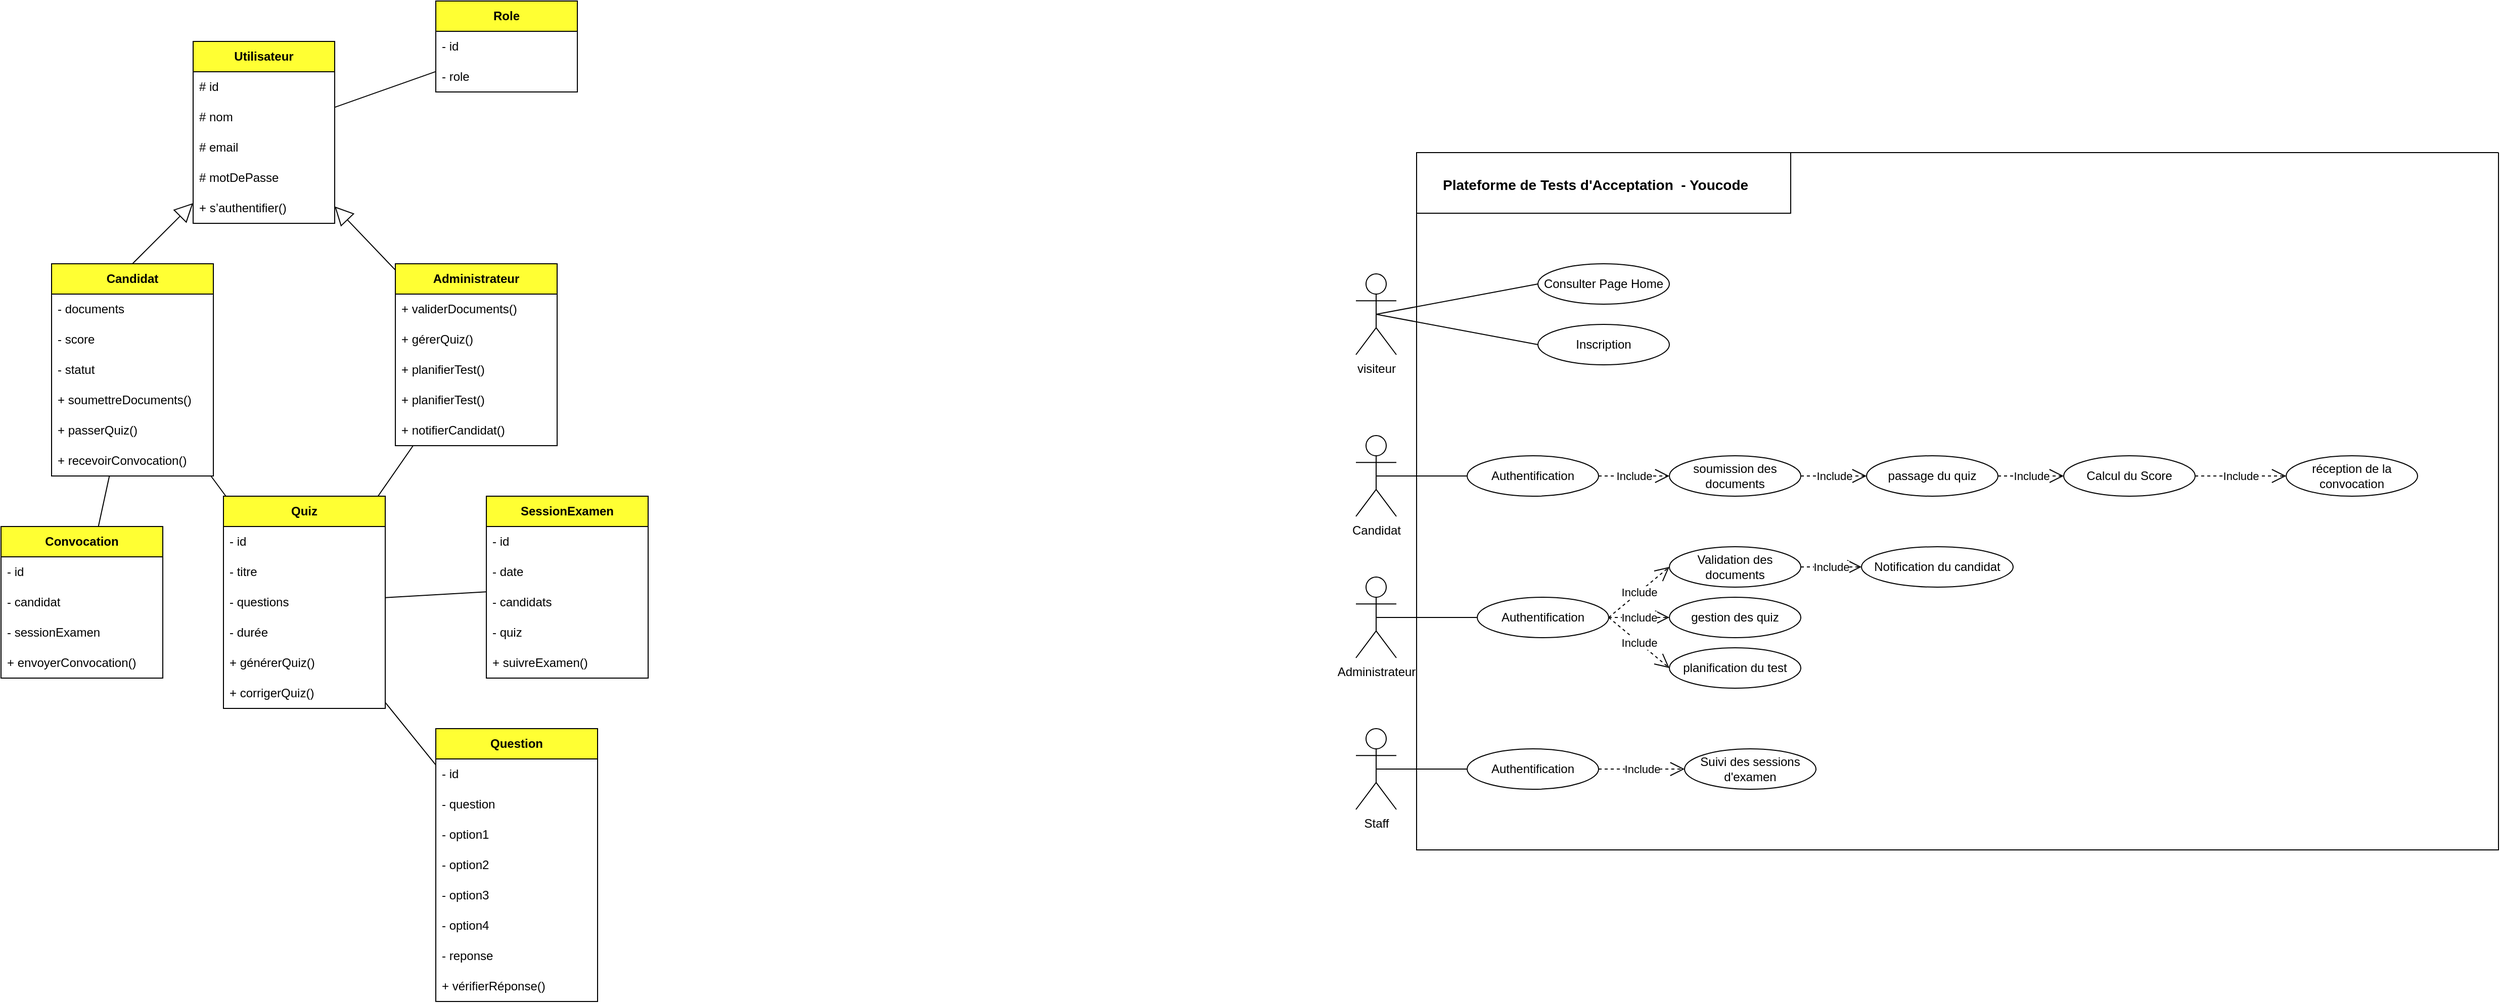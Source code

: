 <mxfile version="26.0.16">
  <diagram name="Page-1" id="1Lkqc6RrOBQ8JllKIO44">
    <mxGraphModel dx="2734" dy="465" grid="1" gridSize="10" guides="1" tooltips="1" connect="1" arrows="1" fold="1" page="1" pageScale="1" pageWidth="850" pageHeight="1100" math="0" shadow="0">
      <root>
        <mxCell id="0" />
        <mxCell id="1" parent="0" />
        <mxCell id="TFJgGCAsoFEMskBONJpS-1" value="" style="swimlane;startSize=0;movable=0;resizable=0;rotatable=0;deletable=0;editable=0;locked=1;connectable=0;" parent="1" vertex="1">
          <mxGeometry x="-20" y="160" width="1070" height="690" as="geometry" />
        </mxCell>
        <mxCell id="TFJgGCAsoFEMskBONJpS-3" value="" style="rounded=0;whiteSpace=wrap;html=1;movable=1;resizable=1;rotatable=1;deletable=1;editable=1;locked=0;connectable=1;" parent="TFJgGCAsoFEMskBONJpS-1" vertex="1">
          <mxGeometry width="370" height="60" as="geometry" />
        </mxCell>
        <mxCell id="TFJgGCAsoFEMskBONJpS-4" value="&lt;h1 style=&quot;box-sizing: border-box; border: 0px solid; --tw-border-spacing-x: 0; --tw-border-spacing-y: 0; --tw-translate-x: 0; --tw-translate-y: 0; --tw-rotate: 0; --tw-skew-x: 0; --tw-skew-y: 0; --tw-scale-x: 1; --tw-scale-y: 1; --tw-pan-x: ; --tw-pan-y: ; --tw-pinch-zoom: ; --tw-scroll-snap-strictness: proximity; --tw-gradient-from-position: ; --tw-gradient-via-position: ; --tw-gradient-to-position: ; --tw-ordinal: ; --tw-slashed-zero: ; --tw-numeric-figure: ; --tw-numeric-spacing: ; --tw-numeric-fraction: ; --tw-ring-inset: ; --tw-ring-offset-width: 0px; --tw-ring-offset-color: light-dark(#fff, #000000); --tw-ring-color: light-dark(rgba(59,130,246,.5), #4c89ec); --tw-ring-offset-shadow: 0 0 #0000; --tw-ring-shadow: 0 0 #0000; --tw-shadow: 0 0 #0000; --tw-shadow-colored: 0 0 #0000; --tw-blur: ; --tw-brightness: ; --tw-contrast: ; --tw-grayscale: ; --tw-hue-rotate: ; --tw-invert: ; --tw-saturate: ; --tw-sepia: ; --tw-drop-shadow: ; --tw-backdrop-blur: ; --tw-backdrop-brightness: ; --tw-backdrop-contrast: ; --tw-backdrop-grayscale: ; --tw-backdrop-hue-rotate: ; --tw-backdrop-invert: ; --tw-backdrop-opacity: ; --tw-backdrop-saturate: ; --tw-backdrop-sepia: ; --tw-contain-size: ; --tw-contain-layout: ; --tw-contain-paint: ; --tw-contain-style: ; margin: 0px; font-family: &amp;quot;Nunito Sans&amp;quot;, sans-serif; line-height: 2rem; color: var(--text-color,#000000); background-color: rgb(255, 255, 255);&quot; class=&quot;sc-6a4c5dd9-0 dXTcni&quot;&gt;&lt;font style=&quot;font-size: 14px;&quot;&gt;Plateforme de Tests d&#39;Acceptation&amp;nbsp; - Youcode&lt;/font&gt;&lt;/h1&gt;" style="text;strokeColor=none;fillColor=none;align=left;verticalAlign=middle;spacingLeft=4;spacingRight=4;overflow=hidden;points=[[0,0.5],[1,0.5]];portConstraint=eastwest;rotatable=1;whiteSpace=wrap;html=1;movable=1;resizable=1;deletable=1;editable=1;locked=0;connectable=1;" parent="1" vertex="1">
          <mxGeometry y="170" width="330" height="30" as="geometry" />
        </mxCell>
        <mxCell id="TFJgGCAsoFEMskBONJpS-6" value="&lt;span data-end=&quot;106&quot; data-start=&quot;94&quot;&gt;Candidat&lt;/span&gt;" style="shape=umlActor;verticalLabelPosition=bottom;verticalAlign=top;html=1;outlineConnect=0;" parent="1" vertex="1">
          <mxGeometry x="-80" y="440" width="40" height="80" as="geometry" />
        </mxCell>
        <mxCell id="TFJgGCAsoFEMskBONJpS-8" value="Consulter Page Home" style="ellipse;whiteSpace=wrap;html=1;align=center;newEdgeStyle={&quot;edgeStyle&quot;:&quot;entityRelationEdgeStyle&quot;,&quot;startArrow&quot;:&quot;none&quot;,&quot;endArrow&quot;:&quot;none&quot;,&quot;segment&quot;:10,&quot;curved&quot;:1,&quot;sourcePerimeterSpacing&quot;:0,&quot;targetPerimeterSpacing&quot;:0};treeFolding=1;treeMoving=1;" parent="1" vertex="1">
          <mxGeometry x="100" y="270" width="130" height="40" as="geometry" />
        </mxCell>
        <mxCell id="TFJgGCAsoFEMskBONJpS-9" value="Inscription" style="ellipse;whiteSpace=wrap;html=1;align=center;newEdgeStyle={&quot;edgeStyle&quot;:&quot;entityRelationEdgeStyle&quot;,&quot;startArrow&quot;:&quot;none&quot;,&quot;endArrow&quot;:&quot;none&quot;,&quot;segment&quot;:10,&quot;curved&quot;:1,&quot;sourcePerimeterSpacing&quot;:0,&quot;targetPerimeterSpacing&quot;:0};treeFolding=1;treeMoving=1;" parent="1" vertex="1">
          <mxGeometry x="100" y="330" width="130" height="40" as="geometry" />
        </mxCell>
        <mxCell id="TFJgGCAsoFEMskBONJpS-11" value="visiteur" style="shape=umlActor;verticalLabelPosition=bottom;verticalAlign=top;html=1;outlineConnect=0;" parent="1" vertex="1">
          <mxGeometry x="-80" y="280" width="40" height="80" as="geometry" />
        </mxCell>
        <mxCell id="TFJgGCAsoFEMskBONJpS-13" value="Authentification" style="ellipse;whiteSpace=wrap;html=1;align=center;newEdgeStyle={&quot;edgeStyle&quot;:&quot;entityRelationEdgeStyle&quot;,&quot;startArrow&quot;:&quot;none&quot;,&quot;endArrow&quot;:&quot;none&quot;,&quot;segment&quot;:10,&quot;curved&quot;:1,&quot;sourcePerimeterSpacing&quot;:0,&quot;targetPerimeterSpacing&quot;:0};treeFolding=1;treeMoving=1;" parent="1" vertex="1">
          <mxGeometry x="30" y="460" width="130" height="40" as="geometry" />
        </mxCell>
        <mxCell id="TFJgGCAsoFEMskBONJpS-14" value="soumission des documents" style="ellipse;whiteSpace=wrap;html=1;align=center;newEdgeStyle={&quot;edgeStyle&quot;:&quot;entityRelationEdgeStyle&quot;,&quot;startArrow&quot;:&quot;none&quot;,&quot;endArrow&quot;:&quot;none&quot;,&quot;segment&quot;:10,&quot;curved&quot;:1,&quot;sourcePerimeterSpacing&quot;:0,&quot;targetPerimeterSpacing&quot;:0};treeFolding=1;treeMoving=1;" parent="1" vertex="1">
          <mxGeometry x="230" y="460" width="130" height="40" as="geometry" />
        </mxCell>
        <mxCell id="TFJgGCAsoFEMskBONJpS-15" value="passage du quiz" style="ellipse;whiteSpace=wrap;html=1;align=center;newEdgeStyle={&quot;edgeStyle&quot;:&quot;entityRelationEdgeStyle&quot;,&quot;startArrow&quot;:&quot;none&quot;,&quot;endArrow&quot;:&quot;none&quot;,&quot;segment&quot;:10,&quot;curved&quot;:1,&quot;sourcePerimeterSpacing&quot;:0,&quot;targetPerimeterSpacing&quot;:0};treeFolding=1;treeMoving=1;" parent="1" vertex="1">
          <mxGeometry x="425" y="460" width="130" height="40" as="geometry" />
        </mxCell>
        <mxCell id="TFJgGCAsoFEMskBONJpS-16" value="Calcul du Score" style="ellipse;whiteSpace=wrap;html=1;align=center;newEdgeStyle={&quot;edgeStyle&quot;:&quot;entityRelationEdgeStyle&quot;,&quot;startArrow&quot;:&quot;none&quot;,&quot;endArrow&quot;:&quot;none&quot;,&quot;segment&quot;:10,&quot;curved&quot;:1,&quot;sourcePerimeterSpacing&quot;:0,&quot;targetPerimeterSpacing&quot;:0};treeFolding=1;treeMoving=1;" parent="1" vertex="1">
          <mxGeometry x="620" y="460" width="130" height="40" as="geometry" />
        </mxCell>
        <mxCell id="TFJgGCAsoFEMskBONJpS-17" value="Include" style="endArrow=open;endSize=12;dashed=1;html=1;rounded=0;entryX=0;entryY=0.5;entryDx=0;entryDy=0;exitX=1;exitY=0.5;exitDx=0;exitDy=0;" parent="1" source="TFJgGCAsoFEMskBONJpS-13" target="TFJgGCAsoFEMskBONJpS-14" edge="1">
          <mxGeometry width="160" relative="1" as="geometry">
            <mxPoint x="260" y="320" as="sourcePoint" />
            <mxPoint x="160" y="320" as="targetPoint" />
          </mxGeometry>
        </mxCell>
        <mxCell id="TFJgGCAsoFEMskBONJpS-19" value="Include" style="endArrow=open;endSize=12;dashed=1;html=1;rounded=0;entryX=0;entryY=0.5;entryDx=0;entryDy=0;exitX=1;exitY=0.5;exitDx=0;exitDy=0;" parent="1" source="TFJgGCAsoFEMskBONJpS-14" target="TFJgGCAsoFEMskBONJpS-15" edge="1">
          <mxGeometry width="160" relative="1" as="geometry">
            <mxPoint x="170" y="490" as="sourcePoint" />
            <mxPoint x="260" y="490" as="targetPoint" />
          </mxGeometry>
        </mxCell>
        <mxCell id="TFJgGCAsoFEMskBONJpS-20" value="Include" style="endArrow=open;endSize=12;dashed=1;html=1;rounded=0;entryX=0;entryY=0.5;entryDx=0;entryDy=0;exitX=1;exitY=0.5;exitDx=0;exitDy=0;" parent="1" source="TFJgGCAsoFEMskBONJpS-15" target="TFJgGCAsoFEMskBONJpS-16" edge="1">
          <mxGeometry width="160" relative="1" as="geometry">
            <mxPoint x="370" y="490" as="sourcePoint" />
            <mxPoint x="435" y="490" as="targetPoint" />
          </mxGeometry>
        </mxCell>
        <mxCell id="TFJgGCAsoFEMskBONJpS-21" value="" style="endArrow=none;html=1;rounded=0;exitX=0.5;exitY=0.5;exitDx=0;exitDy=0;exitPerimeter=0;entryX=0;entryY=0.5;entryDx=0;entryDy=0;" parent="1" source="TFJgGCAsoFEMskBONJpS-6" target="TFJgGCAsoFEMskBONJpS-13" edge="1">
          <mxGeometry width="50" height="50" relative="1" as="geometry">
            <mxPoint x="350" y="530" as="sourcePoint" />
            <mxPoint x="400" y="480" as="targetPoint" />
          </mxGeometry>
        </mxCell>
        <mxCell id="TFJgGCAsoFEMskBONJpS-22" value="&lt;span data-end=&quot;136&quot; data-start=&quot;118&quot;&gt;Administrateur&lt;/span&gt;" style="shape=umlActor;verticalLabelPosition=bottom;verticalAlign=top;html=1;outlineConnect=0;" parent="1" vertex="1">
          <mxGeometry x="-80" y="580" width="40" height="80" as="geometry" />
        </mxCell>
        <mxCell id="TFJgGCAsoFEMskBONJpS-23" value="Authentification" style="ellipse;whiteSpace=wrap;html=1;align=center;newEdgeStyle={&quot;edgeStyle&quot;:&quot;entityRelationEdgeStyle&quot;,&quot;startArrow&quot;:&quot;none&quot;,&quot;endArrow&quot;:&quot;none&quot;,&quot;segment&quot;:10,&quot;curved&quot;:1,&quot;sourcePerimeterSpacing&quot;:0,&quot;targetPerimeterSpacing&quot;:0};treeFolding=1;treeMoving=1;" parent="1" vertex="1">
          <mxGeometry x="40" y="600" width="130" height="40" as="geometry" />
        </mxCell>
        <mxCell id="TFJgGCAsoFEMskBONJpS-24" value="Validation des documents" style="ellipse;whiteSpace=wrap;html=1;align=center;newEdgeStyle={&quot;edgeStyle&quot;:&quot;entityRelationEdgeStyle&quot;,&quot;startArrow&quot;:&quot;none&quot;,&quot;endArrow&quot;:&quot;none&quot;,&quot;segment&quot;:10,&quot;curved&quot;:1,&quot;sourcePerimeterSpacing&quot;:0,&quot;targetPerimeterSpacing&quot;:0};treeFolding=1;treeMoving=1;" parent="1" vertex="1">
          <mxGeometry x="230" y="550" width="130" height="40" as="geometry" />
        </mxCell>
        <mxCell id="TFJgGCAsoFEMskBONJpS-25" value=" gestion des quiz" style="ellipse;whiteSpace=wrap;html=1;align=center;newEdgeStyle={&quot;edgeStyle&quot;:&quot;entityRelationEdgeStyle&quot;,&quot;startArrow&quot;:&quot;none&quot;,&quot;endArrow&quot;:&quot;none&quot;,&quot;segment&quot;:10,&quot;curved&quot;:1,&quot;sourcePerimeterSpacing&quot;:0,&quot;targetPerimeterSpacing&quot;:0};treeFolding=1;treeMoving=1;" parent="1" vertex="1">
          <mxGeometry x="230" y="600" width="130" height="40" as="geometry" />
        </mxCell>
        <mxCell id="TFJgGCAsoFEMskBONJpS-26" value="planification du test" style="ellipse;whiteSpace=wrap;html=1;align=center;newEdgeStyle={&quot;edgeStyle&quot;:&quot;entityRelationEdgeStyle&quot;,&quot;startArrow&quot;:&quot;none&quot;,&quot;endArrow&quot;:&quot;none&quot;,&quot;segment&quot;:10,&quot;curved&quot;:1,&quot;sourcePerimeterSpacing&quot;:0,&quot;targetPerimeterSpacing&quot;:0};treeFolding=1;treeMoving=1;" parent="1" vertex="1">
          <mxGeometry x="230" y="650" width="130" height="40" as="geometry" />
        </mxCell>
        <mxCell id="TFJgGCAsoFEMskBONJpS-27" value="Include" style="endArrow=open;endSize=12;dashed=1;html=1;rounded=0;entryX=0;entryY=0.5;entryDx=0;entryDy=0;exitX=1;exitY=0.5;exitDx=0;exitDy=0;" parent="1" source="TFJgGCAsoFEMskBONJpS-23" target="TFJgGCAsoFEMskBONJpS-24" edge="1">
          <mxGeometry width="160" relative="1" as="geometry">
            <mxPoint x="270" y="460" as="sourcePoint" />
            <mxPoint x="170" y="460" as="targetPoint" />
          </mxGeometry>
        </mxCell>
        <mxCell id="TFJgGCAsoFEMskBONJpS-28" value="Include" style="endArrow=open;endSize=12;dashed=1;html=1;rounded=0;entryX=0;entryY=0.5;entryDx=0;entryDy=0;exitX=1;exitY=0.5;exitDx=0;exitDy=0;" parent="1" source="TFJgGCAsoFEMskBONJpS-23" target="TFJgGCAsoFEMskBONJpS-25" edge="1">
          <mxGeometry width="160" relative="1" as="geometry">
            <mxPoint x="180" y="630" as="sourcePoint" />
            <mxPoint x="270" y="630" as="targetPoint" />
          </mxGeometry>
        </mxCell>
        <mxCell id="TFJgGCAsoFEMskBONJpS-29" value="Include" style="endArrow=open;endSize=12;dashed=1;html=1;rounded=0;entryX=0;entryY=0.5;entryDx=0;entryDy=0;exitX=1;exitY=0.5;exitDx=0;exitDy=0;" parent="1" source="TFJgGCAsoFEMskBONJpS-23" target="TFJgGCAsoFEMskBONJpS-26" edge="1">
          <mxGeometry width="160" relative="1" as="geometry">
            <mxPoint x="380" y="630" as="sourcePoint" />
            <mxPoint x="445" y="630" as="targetPoint" />
          </mxGeometry>
        </mxCell>
        <mxCell id="TFJgGCAsoFEMskBONJpS-30" value="" style="endArrow=none;html=1;rounded=0;exitX=0.5;exitY=0.5;exitDx=0;exitDy=0;exitPerimeter=0;entryX=0;entryY=0.5;entryDx=0;entryDy=0;" parent="1" source="TFJgGCAsoFEMskBONJpS-22" target="TFJgGCAsoFEMskBONJpS-23" edge="1">
          <mxGeometry width="50" height="50" relative="1" as="geometry">
            <mxPoint x="-50" y="490" as="sourcePoint" />
            <mxPoint x="40" y="490" as="targetPoint" />
          </mxGeometry>
        </mxCell>
        <mxCell id="TFJgGCAsoFEMskBONJpS-32" value="&lt;span data-end=&quot;136&quot; data-start=&quot;118&quot;&gt;Staff&lt;/span&gt;" style="shape=umlActor;verticalLabelPosition=bottom;verticalAlign=top;html=1;outlineConnect=0;" parent="1" vertex="1">
          <mxGeometry x="-80" y="730" width="40" height="80" as="geometry" />
        </mxCell>
        <mxCell id="TFJgGCAsoFEMskBONJpS-35" value="Authentification" style="ellipse;whiteSpace=wrap;html=1;align=center;newEdgeStyle={&quot;edgeStyle&quot;:&quot;entityRelationEdgeStyle&quot;,&quot;startArrow&quot;:&quot;none&quot;,&quot;endArrow&quot;:&quot;none&quot;,&quot;segment&quot;:10,&quot;curved&quot;:1,&quot;sourcePerimeterSpacing&quot;:0,&quot;targetPerimeterSpacing&quot;:0};treeFolding=1;treeMoving=1;" parent="1" vertex="1">
          <mxGeometry x="30" y="750" width="130" height="40" as="geometry" />
        </mxCell>
        <mxCell id="TFJgGCAsoFEMskBONJpS-36" value="" style="endArrow=none;html=1;rounded=0;entryX=0;entryY=0.5;entryDx=0;entryDy=0;exitX=0.5;exitY=0.5;exitDx=0;exitDy=0;exitPerimeter=0;" parent="1" source="TFJgGCAsoFEMskBONJpS-32" target="TFJgGCAsoFEMskBONJpS-35" edge="1">
          <mxGeometry width="50" height="50" relative="1" as="geometry">
            <mxPoint x="-50" y="770" as="sourcePoint" />
            <mxPoint x="55" y="640" as="targetPoint" />
          </mxGeometry>
        </mxCell>
        <mxCell id="TFJgGCAsoFEMskBONJpS-37" value="Include" style="endArrow=open;endSize=12;dashed=1;html=1;rounded=0;entryX=0;entryY=0.5;entryDx=0;entryDy=0;exitX=1;exitY=0.5;exitDx=0;exitDy=0;" parent="1" source="TFJgGCAsoFEMskBONJpS-35" target="TFJgGCAsoFEMskBONJpS-38" edge="1">
          <mxGeometry width="160" relative="1" as="geometry">
            <mxPoint x="160" y="740" as="sourcePoint" />
            <mxPoint x="180" y="730" as="targetPoint" />
          </mxGeometry>
        </mxCell>
        <mxCell id="TFJgGCAsoFEMskBONJpS-38" value=" Suivi des sessions d&#39;examen" style="ellipse;whiteSpace=wrap;html=1;align=center;newEdgeStyle={&quot;edgeStyle&quot;:&quot;entityRelationEdgeStyle&quot;,&quot;startArrow&quot;:&quot;none&quot;,&quot;endArrow&quot;:&quot;none&quot;,&quot;segment&quot;:10,&quot;curved&quot;:1,&quot;sourcePerimeterSpacing&quot;:0,&quot;targetPerimeterSpacing&quot;:0};treeFolding=1;treeMoving=1;" parent="1" vertex="1">
          <mxGeometry x="245" y="750" width="130" height="40" as="geometry" />
        </mxCell>
        <mxCell id="TFJgGCAsoFEMskBONJpS-39" value="" style="endArrow=none;html=1;rounded=0;exitX=0.5;exitY=0.5;exitDx=0;exitDy=0;exitPerimeter=0;entryX=0;entryY=0.5;entryDx=0;entryDy=0;" parent="1" source="TFJgGCAsoFEMskBONJpS-11" target="TFJgGCAsoFEMskBONJpS-8" edge="1">
          <mxGeometry width="50" height="50" relative="1" as="geometry">
            <mxPoint x="-50" y="490" as="sourcePoint" />
            <mxPoint x="40" y="490" as="targetPoint" />
          </mxGeometry>
        </mxCell>
        <mxCell id="TFJgGCAsoFEMskBONJpS-41" value="" style="endArrow=none;html=1;rounded=0;exitX=0.5;exitY=0.5;exitDx=0;exitDy=0;exitPerimeter=0;entryX=0;entryY=0.5;entryDx=0;entryDy=0;" parent="1" source="TFJgGCAsoFEMskBONJpS-11" target="TFJgGCAsoFEMskBONJpS-9" edge="1">
          <mxGeometry width="50" height="50" relative="1" as="geometry">
            <mxPoint x="-50" y="330" as="sourcePoint" />
            <mxPoint x="30" y="300" as="targetPoint" />
          </mxGeometry>
        </mxCell>
        <mxCell id="TFJgGCAsoFEMskBONJpS-45" value="réception de la convocation" style="ellipse;whiteSpace=wrap;html=1;align=center;newEdgeStyle={&quot;edgeStyle&quot;:&quot;entityRelationEdgeStyle&quot;,&quot;startArrow&quot;:&quot;none&quot;,&quot;endArrow&quot;:&quot;none&quot;,&quot;segment&quot;:10,&quot;curved&quot;:1,&quot;sourcePerimeterSpacing&quot;:0,&quot;targetPerimeterSpacing&quot;:0};treeFolding=1;treeMoving=1;" parent="1" vertex="1">
          <mxGeometry x="840" y="460" width="130" height="40" as="geometry" />
        </mxCell>
        <mxCell id="TFJgGCAsoFEMskBONJpS-46" value="Include" style="endArrow=open;endSize=12;dashed=1;html=1;rounded=0;entryX=0;entryY=0.5;entryDx=0;entryDy=0;exitX=1;exitY=0.5;exitDx=0;exitDy=0;" parent="1" source="TFJgGCAsoFEMskBONJpS-16" target="TFJgGCAsoFEMskBONJpS-45" edge="1">
          <mxGeometry width="160" relative="1" as="geometry">
            <mxPoint x="565" y="490" as="sourcePoint" />
            <mxPoint x="630" y="490" as="targetPoint" />
          </mxGeometry>
        </mxCell>
        <mxCell id="TFJgGCAsoFEMskBONJpS-47" value="Notification du candidat" style="ellipse;whiteSpace=wrap;html=1;align=center;newEdgeStyle={&quot;edgeStyle&quot;:&quot;entityRelationEdgeStyle&quot;,&quot;startArrow&quot;:&quot;none&quot;,&quot;endArrow&quot;:&quot;none&quot;,&quot;segment&quot;:10,&quot;curved&quot;:1,&quot;sourcePerimeterSpacing&quot;:0,&quot;targetPerimeterSpacing&quot;:0};treeFolding=1;treeMoving=1;" parent="1" vertex="1">
          <mxGeometry x="420" y="550" width="150" height="40" as="geometry" />
        </mxCell>
        <mxCell id="TFJgGCAsoFEMskBONJpS-48" value="Include" style="endArrow=open;endSize=12;dashed=1;html=1;rounded=0;entryX=0;entryY=0.5;entryDx=0;entryDy=0;exitX=1;exitY=0.5;exitDx=0;exitDy=0;" parent="1" source="TFJgGCAsoFEMskBONJpS-24" target="TFJgGCAsoFEMskBONJpS-47" edge="1">
          <mxGeometry width="160" relative="1" as="geometry">
            <mxPoint x="180" y="630" as="sourcePoint" />
            <mxPoint x="240" y="580" as="targetPoint" />
          </mxGeometry>
        </mxCell>
        <mxCell id="K3Y9TzqRsZNm4oWi-ReX-1" value="&lt;strong data-end=&quot;161&quot; data-start=&quot;146&quot;&gt;Utilisateur&lt;/strong&gt;" style="swimlane;fontStyle=0;childLayout=stackLayout;horizontal=1;startSize=30;horizontalStack=0;resizeParent=1;resizeParentMax=0;resizeLast=0;collapsible=1;marginBottom=0;whiteSpace=wrap;html=1;fillColor=light-dark(#FFFF33,var(--ge-dark-color, #121212));" parent="1" vertex="1">
          <mxGeometry x="-1230" y="50" width="140" height="180" as="geometry" />
        </mxCell>
        <mxCell id="K3Y9TzqRsZNm4oWi-ReX-2" value="# id" style="text;strokeColor=none;fillColor=none;align=left;verticalAlign=middle;spacingLeft=4;spacingRight=4;overflow=hidden;points=[[0,0.5],[1,0.5]];portConstraint=eastwest;rotatable=0;whiteSpace=wrap;html=1;" parent="K3Y9TzqRsZNm4oWi-ReX-1" vertex="1">
          <mxGeometry y="30" width="140" height="30" as="geometry" />
        </mxCell>
        <mxCell id="K3Y9TzqRsZNm4oWi-ReX-3" value="# nom" style="text;strokeColor=none;fillColor=none;align=left;verticalAlign=middle;spacingLeft=4;spacingRight=4;overflow=hidden;points=[[0,0.5],[1,0.5]];portConstraint=eastwest;rotatable=0;whiteSpace=wrap;html=1;" parent="K3Y9TzqRsZNm4oWi-ReX-1" vertex="1">
          <mxGeometry y="60" width="140" height="30" as="geometry" />
        </mxCell>
        <mxCell id="K3Y9TzqRsZNm4oWi-ReX-4" value="# email" style="text;strokeColor=none;fillColor=none;align=left;verticalAlign=middle;spacingLeft=4;spacingRight=4;overflow=hidden;points=[[0,0.5],[1,0.5]];portConstraint=eastwest;rotatable=0;whiteSpace=wrap;html=1;" parent="K3Y9TzqRsZNm4oWi-ReX-1" vertex="1">
          <mxGeometry y="90" width="140" height="30" as="geometry" />
        </mxCell>
        <mxCell id="K3Y9TzqRsZNm4oWi-ReX-6" value="# motDePasse" style="text;strokeColor=none;fillColor=none;align=left;verticalAlign=middle;spacingLeft=4;spacingRight=4;overflow=hidden;points=[[0,0.5],[1,0.5]];portConstraint=eastwest;rotatable=0;whiteSpace=wrap;html=1;" parent="K3Y9TzqRsZNm4oWi-ReX-1" vertex="1">
          <mxGeometry y="120" width="140" height="30" as="geometry" />
        </mxCell>
        <mxCell id="K3Y9TzqRsZNm4oWi-ReX-13" value="+ s’authentifier()" style="text;strokeColor=none;fillColor=none;align=left;verticalAlign=middle;spacingLeft=4;spacingRight=4;overflow=hidden;points=[[0,0.5],[1,0.5]];portConstraint=eastwest;rotatable=0;whiteSpace=wrap;html=1;" parent="K3Y9TzqRsZNm4oWi-ReX-1" vertex="1">
          <mxGeometry y="150" width="140" height="30" as="geometry" />
        </mxCell>
        <mxCell id="K3Y9TzqRsZNm4oWi-ReX-7" value="&lt;strong data-end=&quot;161&quot; data-start=&quot;146&quot;&gt;Role&lt;/strong&gt;" style="swimlane;fontStyle=0;childLayout=stackLayout;horizontal=1;startSize=30;horizontalStack=0;resizeParent=1;resizeParentMax=0;resizeLast=0;collapsible=1;marginBottom=0;whiteSpace=wrap;html=1;fillColor=light-dark(#FFFF33,var(--ge-dark-color, #121212));" parent="1" vertex="1">
          <mxGeometry x="-990" y="10" width="140" height="90" as="geometry" />
        </mxCell>
        <mxCell id="K3Y9TzqRsZNm4oWi-ReX-8" value="- id" style="text;strokeColor=none;fillColor=none;align=left;verticalAlign=middle;spacingLeft=4;spacingRight=4;overflow=hidden;points=[[0,0.5],[1,0.5]];portConstraint=eastwest;rotatable=0;whiteSpace=wrap;html=1;" parent="K3Y9TzqRsZNm4oWi-ReX-7" vertex="1">
          <mxGeometry y="30" width="140" height="30" as="geometry" />
        </mxCell>
        <mxCell id="K3Y9TzqRsZNm4oWi-ReX-9" value="- role" style="text;strokeColor=none;fillColor=none;align=left;verticalAlign=middle;spacingLeft=4;spacingRight=4;overflow=hidden;points=[[0,0.5],[1,0.5]];portConstraint=eastwest;rotatable=0;whiteSpace=wrap;html=1;" parent="K3Y9TzqRsZNm4oWi-ReX-7" vertex="1">
          <mxGeometry y="60" width="140" height="30" as="geometry" />
        </mxCell>
        <mxCell id="K3Y9TzqRsZNm4oWi-ReX-14" value="&lt;strong data-end=&quot;328&quot; data-start=&quot;316&quot;&gt;Candidat&lt;/strong&gt;" style="swimlane;fontStyle=0;childLayout=stackLayout;horizontal=1;startSize=30;horizontalStack=0;resizeParent=1;resizeParentMax=0;resizeLast=0;collapsible=1;marginBottom=0;whiteSpace=wrap;html=1;fillColor=light-dark(#FFFF33,#000000);" parent="1" vertex="1">
          <mxGeometry x="-1370" y="270" width="160" height="210" as="geometry" />
        </mxCell>
        <mxCell id="K3Y9TzqRsZNm4oWi-ReX-16" value="- documents" style="text;strokeColor=none;fillColor=none;align=left;verticalAlign=middle;spacingLeft=4;spacingRight=4;overflow=hidden;points=[[0,0.5],[1,0.5]];portConstraint=eastwest;rotatable=0;whiteSpace=wrap;html=1;" parent="K3Y9TzqRsZNm4oWi-ReX-14" vertex="1">
          <mxGeometry y="30" width="160" height="30" as="geometry" />
        </mxCell>
        <mxCell id="K3Y9TzqRsZNm4oWi-ReX-17" value="- score" style="text;strokeColor=none;fillColor=none;align=left;verticalAlign=middle;spacingLeft=4;spacingRight=4;overflow=hidden;points=[[0,0.5],[1,0.5]];portConstraint=eastwest;rotatable=0;whiteSpace=wrap;html=1;" parent="K3Y9TzqRsZNm4oWi-ReX-14" vertex="1">
          <mxGeometry y="60" width="160" height="30" as="geometry" />
        </mxCell>
        <mxCell id="K3Y9TzqRsZNm4oWi-ReX-18" value="-&amp;nbsp;statut " style="text;strokeColor=none;fillColor=none;align=left;verticalAlign=middle;spacingLeft=4;spacingRight=4;overflow=hidden;points=[[0,0.5],[1,0.5]];portConstraint=eastwest;rotatable=0;whiteSpace=wrap;html=1;" parent="K3Y9TzqRsZNm4oWi-ReX-14" vertex="1">
          <mxGeometry y="90" width="160" height="30" as="geometry" />
        </mxCell>
        <mxCell id="K3Y9TzqRsZNm4oWi-ReX-19" value="+&amp;nbsp;soumettreDocuments()" style="text;strokeColor=none;fillColor=none;align=left;verticalAlign=middle;spacingLeft=4;spacingRight=4;overflow=hidden;points=[[0,0.5],[1,0.5]];portConstraint=eastwest;rotatable=0;whiteSpace=wrap;html=1;" parent="K3Y9TzqRsZNm4oWi-ReX-14" vertex="1">
          <mxGeometry y="120" width="160" height="30" as="geometry" />
        </mxCell>
        <mxCell id="K3Y9TzqRsZNm4oWi-ReX-20" value="+&amp;nbsp;passerQuiz()" style="text;strokeColor=none;fillColor=none;align=left;verticalAlign=middle;spacingLeft=4;spacingRight=4;overflow=hidden;points=[[0,0.5],[1,0.5]];portConstraint=eastwest;rotatable=0;whiteSpace=wrap;html=1;" parent="K3Y9TzqRsZNm4oWi-ReX-14" vertex="1">
          <mxGeometry y="150" width="160" height="30" as="geometry" />
        </mxCell>
        <mxCell id="K3Y9TzqRsZNm4oWi-ReX-21" value="+&amp;nbsp;recevoirConvocation()" style="text;strokeColor=none;fillColor=none;align=left;verticalAlign=middle;spacingLeft=4;spacingRight=4;overflow=hidden;points=[[0,0.5],[1,0.5]];portConstraint=eastwest;rotatable=0;whiteSpace=wrap;html=1;" parent="K3Y9TzqRsZNm4oWi-ReX-14" vertex="1">
          <mxGeometry y="180" width="160" height="30" as="geometry" />
        </mxCell>
        <mxCell id="K3Y9TzqRsZNm4oWi-ReX-30" value="&lt;strong data-end=&quot;534&quot; data-start=&quot;516&quot;&gt;Administrateur&lt;/strong&gt;" style="swimlane;fontStyle=0;childLayout=stackLayout;horizontal=1;startSize=30;horizontalStack=0;resizeParent=1;resizeParentMax=0;resizeLast=0;collapsible=1;marginBottom=0;whiteSpace=wrap;html=1;fillColor=light-dark(#FFFF33,#000000);" parent="1" vertex="1">
          <mxGeometry x="-1030" y="270" width="160" height="180" as="geometry" />
        </mxCell>
        <mxCell id="K3Y9TzqRsZNm4oWi-ReX-35" value="+&amp;nbsp;validerDocuments()" style="text;strokeColor=none;fillColor=none;align=left;verticalAlign=middle;spacingLeft=4;spacingRight=4;overflow=hidden;points=[[0,0.5],[1,0.5]];portConstraint=eastwest;rotatable=0;whiteSpace=wrap;html=1;" parent="K3Y9TzqRsZNm4oWi-ReX-30" vertex="1">
          <mxGeometry y="30" width="160" height="30" as="geometry" />
        </mxCell>
        <mxCell id="K3Y9TzqRsZNm4oWi-ReX-36" value="+&amp;nbsp;gérerQuiz()" style="text;strokeColor=none;fillColor=none;align=left;verticalAlign=middle;spacingLeft=4;spacingRight=4;overflow=hidden;points=[[0,0.5],[1,0.5]];portConstraint=eastwest;rotatable=0;whiteSpace=wrap;html=1;" parent="K3Y9TzqRsZNm4oWi-ReX-30" vertex="1">
          <mxGeometry y="60" width="160" height="30" as="geometry" />
        </mxCell>
        <mxCell id="K3Y9TzqRsZNm4oWi-ReX-37" value="+&amp;nbsp;planifierTest()" style="text;strokeColor=none;fillColor=none;align=left;verticalAlign=middle;spacingLeft=4;spacingRight=4;overflow=hidden;points=[[0,0.5],[1,0.5]];portConstraint=eastwest;rotatable=0;whiteSpace=wrap;html=1;" parent="K3Y9TzqRsZNm4oWi-ReX-30" vertex="1">
          <mxGeometry y="90" width="160" height="30" as="geometry" />
        </mxCell>
        <mxCell id="K3Y9TzqRsZNm4oWi-ReX-38" value="+&amp;nbsp;planifierTest()" style="text;strokeColor=none;fillColor=none;align=left;verticalAlign=middle;spacingLeft=4;spacingRight=4;overflow=hidden;points=[[0,0.5],[1,0.5]];portConstraint=eastwest;rotatable=0;whiteSpace=wrap;html=1;" parent="K3Y9TzqRsZNm4oWi-ReX-30" vertex="1">
          <mxGeometry y="120" width="160" height="30" as="geometry" />
        </mxCell>
        <mxCell id="K3Y9TzqRsZNm4oWi-ReX-39" value="+&amp;nbsp;notifierCandidat()" style="text;strokeColor=none;fillColor=none;align=left;verticalAlign=middle;spacingLeft=4;spacingRight=4;overflow=hidden;points=[[0,0.5],[1,0.5]];portConstraint=eastwest;rotatable=0;whiteSpace=wrap;html=1;" parent="K3Y9TzqRsZNm4oWi-ReX-30" vertex="1">
          <mxGeometry y="150" width="160" height="30" as="geometry" />
        </mxCell>
        <mxCell id="K3Y9TzqRsZNm4oWi-ReX-40" value="&lt;strong data-end=&quot;328&quot; data-start=&quot;316&quot;&gt;Quiz&lt;/strong&gt;" style="swimlane;fontStyle=0;childLayout=stackLayout;horizontal=1;startSize=30;horizontalStack=0;resizeParent=1;resizeParentMax=0;resizeLast=0;collapsible=1;marginBottom=0;whiteSpace=wrap;html=1;fillColor=light-dark(#FFFF33,#000000);" parent="1" vertex="1">
          <mxGeometry x="-1200" y="500" width="160" height="210" as="geometry" />
        </mxCell>
        <mxCell id="K3Y9TzqRsZNm4oWi-ReX-47" value="- id" style="text;strokeColor=none;fillColor=none;align=left;verticalAlign=middle;spacingLeft=4;spacingRight=4;overflow=hidden;points=[[0,0.5],[1,0.5]];portConstraint=eastwest;rotatable=0;whiteSpace=wrap;html=1;" parent="K3Y9TzqRsZNm4oWi-ReX-40" vertex="1">
          <mxGeometry y="30" width="160" height="30" as="geometry" />
        </mxCell>
        <mxCell id="K3Y9TzqRsZNm4oWi-ReX-41" value="- titre" style="text;strokeColor=none;fillColor=none;align=left;verticalAlign=middle;spacingLeft=4;spacingRight=4;overflow=hidden;points=[[0,0.5],[1,0.5]];portConstraint=eastwest;rotatable=0;whiteSpace=wrap;html=1;" parent="K3Y9TzqRsZNm4oWi-ReX-40" vertex="1">
          <mxGeometry y="60" width="160" height="30" as="geometry" />
        </mxCell>
        <mxCell id="K3Y9TzqRsZNm4oWi-ReX-42" value="- questions" style="text;strokeColor=none;fillColor=none;align=left;verticalAlign=middle;spacingLeft=4;spacingRight=4;overflow=hidden;points=[[0,0.5],[1,0.5]];portConstraint=eastwest;rotatable=0;whiteSpace=wrap;html=1;" parent="K3Y9TzqRsZNm4oWi-ReX-40" vertex="1">
          <mxGeometry y="90" width="160" height="30" as="geometry" />
        </mxCell>
        <mxCell id="K3Y9TzqRsZNm4oWi-ReX-43" value="-&amp;nbsp;durée " style="text;strokeColor=none;fillColor=none;align=left;verticalAlign=middle;spacingLeft=4;spacingRight=4;overflow=hidden;points=[[0,0.5],[1,0.5]];portConstraint=eastwest;rotatable=0;whiteSpace=wrap;html=1;" parent="K3Y9TzqRsZNm4oWi-ReX-40" vertex="1">
          <mxGeometry y="120" width="160" height="30" as="geometry" />
        </mxCell>
        <mxCell id="K3Y9TzqRsZNm4oWi-ReX-45" value="+&amp;nbsp;générerQuiz()" style="text;strokeColor=none;fillColor=none;align=left;verticalAlign=middle;spacingLeft=4;spacingRight=4;overflow=hidden;points=[[0,0.5],[1,0.5]];portConstraint=eastwest;rotatable=0;whiteSpace=wrap;html=1;" parent="K3Y9TzqRsZNm4oWi-ReX-40" vertex="1">
          <mxGeometry y="150" width="160" height="30" as="geometry" />
        </mxCell>
        <mxCell id="K3Y9TzqRsZNm4oWi-ReX-46" value="+&amp;nbsp;corrigerQuiz()" style="text;strokeColor=none;fillColor=none;align=left;verticalAlign=middle;spacingLeft=4;spacingRight=4;overflow=hidden;points=[[0,0.5],[1,0.5]];portConstraint=eastwest;rotatable=0;whiteSpace=wrap;html=1;" parent="K3Y9TzqRsZNm4oWi-ReX-40" vertex="1">
          <mxGeometry y="180" width="160" height="30" as="geometry" />
        </mxCell>
        <mxCell id="K3Y9TzqRsZNm4oWi-ReX-48" value="&lt;strong data-end=&quot;328&quot; data-start=&quot;316&quot;&gt;Question&lt;/strong&gt;" style="swimlane;fontStyle=0;childLayout=stackLayout;horizontal=1;startSize=30;horizontalStack=0;resizeParent=1;resizeParentMax=0;resizeLast=0;collapsible=1;marginBottom=0;whiteSpace=wrap;html=1;fillColor=light-dark(#FFFF33,#000000);" parent="1" vertex="1">
          <mxGeometry x="-990" y="730" width="160" height="270" as="geometry" />
        </mxCell>
        <mxCell id="K3Y9TzqRsZNm4oWi-ReX-49" value="- id" style="text;strokeColor=none;fillColor=none;align=left;verticalAlign=middle;spacingLeft=4;spacingRight=4;overflow=hidden;points=[[0,0.5],[1,0.5]];portConstraint=eastwest;rotatable=0;whiteSpace=wrap;html=1;" parent="K3Y9TzqRsZNm4oWi-ReX-48" vertex="1">
          <mxGeometry y="30" width="160" height="30" as="geometry" />
        </mxCell>
        <mxCell id="K3Y9TzqRsZNm4oWi-ReX-50" value="- question" style="text;strokeColor=none;fillColor=none;align=left;verticalAlign=middle;spacingLeft=4;spacingRight=4;overflow=hidden;points=[[0,0.5],[1,0.5]];portConstraint=eastwest;rotatable=0;whiteSpace=wrap;html=1;" parent="K3Y9TzqRsZNm4oWi-ReX-48" vertex="1">
          <mxGeometry y="60" width="160" height="30" as="geometry" />
        </mxCell>
        <mxCell id="K3Y9TzqRsZNm4oWi-ReX-51" value="- option1" style="text;strokeColor=none;fillColor=none;align=left;verticalAlign=middle;spacingLeft=4;spacingRight=4;overflow=hidden;points=[[0,0.5],[1,0.5]];portConstraint=eastwest;rotatable=0;whiteSpace=wrap;html=1;" parent="K3Y9TzqRsZNm4oWi-ReX-48" vertex="1">
          <mxGeometry y="90" width="160" height="30" as="geometry" />
        </mxCell>
        <mxCell id="-B8XCR0BMhBFo0GDcjka-1" value="- option2" style="text;strokeColor=none;fillColor=none;align=left;verticalAlign=middle;spacingLeft=4;spacingRight=4;overflow=hidden;points=[[0,0.5],[1,0.5]];portConstraint=eastwest;rotatable=0;whiteSpace=wrap;html=1;" vertex="1" parent="K3Y9TzqRsZNm4oWi-ReX-48">
          <mxGeometry y="120" width="160" height="30" as="geometry" />
        </mxCell>
        <mxCell id="-B8XCR0BMhBFo0GDcjka-2" value="- option3" style="text;strokeColor=none;fillColor=none;align=left;verticalAlign=middle;spacingLeft=4;spacingRight=4;overflow=hidden;points=[[0,0.5],[1,0.5]];portConstraint=eastwest;rotatable=0;whiteSpace=wrap;html=1;" vertex="1" parent="K3Y9TzqRsZNm4oWi-ReX-48">
          <mxGeometry y="150" width="160" height="30" as="geometry" />
        </mxCell>
        <mxCell id="-B8XCR0BMhBFo0GDcjka-3" value="- option4" style="text;strokeColor=none;fillColor=none;align=left;verticalAlign=middle;spacingLeft=4;spacingRight=4;overflow=hidden;points=[[0,0.5],[1,0.5]];portConstraint=eastwest;rotatable=0;whiteSpace=wrap;html=1;" vertex="1" parent="K3Y9TzqRsZNm4oWi-ReX-48">
          <mxGeometry y="180" width="160" height="30" as="geometry" />
        </mxCell>
        <mxCell id="K3Y9TzqRsZNm4oWi-ReX-55" value="- reponse " style="text;strokeColor=none;fillColor=none;align=left;verticalAlign=middle;spacingLeft=4;spacingRight=4;overflow=hidden;points=[[0,0.5],[1,0.5]];portConstraint=eastwest;rotatable=0;whiteSpace=wrap;html=1;" parent="K3Y9TzqRsZNm4oWi-ReX-48" vertex="1">
          <mxGeometry y="210" width="160" height="30" as="geometry" />
        </mxCell>
        <mxCell id="K3Y9TzqRsZNm4oWi-ReX-54" value="+&amp;nbsp;vérifierRéponse()" style="text;strokeColor=none;fillColor=none;align=left;verticalAlign=middle;spacingLeft=4;spacingRight=4;overflow=hidden;points=[[0,0.5],[1,0.5]];portConstraint=eastwest;rotatable=0;whiteSpace=wrap;html=1;" parent="K3Y9TzqRsZNm4oWi-ReX-48" vertex="1">
          <mxGeometry y="240" width="160" height="30" as="geometry" />
        </mxCell>
        <mxCell id="K3Y9TzqRsZNm4oWi-ReX-63" value="&lt;strong data-end=&quot;328&quot; data-start=&quot;316&quot;&gt;SessionExamen&lt;/strong&gt;" style="swimlane;fontStyle=0;childLayout=stackLayout;horizontal=1;startSize=30;horizontalStack=0;resizeParent=1;resizeParentMax=0;resizeLast=0;collapsible=1;marginBottom=0;whiteSpace=wrap;html=1;fillColor=light-dark(#FFFF33,#000000);" parent="1" vertex="1">
          <mxGeometry x="-940" y="500" width="160" height="180" as="geometry" />
        </mxCell>
        <mxCell id="K3Y9TzqRsZNm4oWi-ReX-64" value="- id" style="text;strokeColor=none;fillColor=none;align=left;verticalAlign=middle;spacingLeft=4;spacingRight=4;overflow=hidden;points=[[0,0.5],[1,0.5]];portConstraint=eastwest;rotatable=0;whiteSpace=wrap;html=1;" parent="K3Y9TzqRsZNm4oWi-ReX-63" vertex="1">
          <mxGeometry y="30" width="160" height="30" as="geometry" />
        </mxCell>
        <mxCell id="K3Y9TzqRsZNm4oWi-ReX-65" value="- date" style="text;strokeColor=none;fillColor=none;align=left;verticalAlign=middle;spacingLeft=4;spacingRight=4;overflow=hidden;points=[[0,0.5],[1,0.5]];portConstraint=eastwest;rotatable=0;whiteSpace=wrap;html=1;" parent="K3Y9TzqRsZNm4oWi-ReX-63" vertex="1">
          <mxGeometry y="60" width="160" height="30" as="geometry" />
        </mxCell>
        <mxCell id="K3Y9TzqRsZNm4oWi-ReX-66" value="- candidats" style="text;strokeColor=none;fillColor=none;align=left;verticalAlign=middle;spacingLeft=4;spacingRight=4;overflow=hidden;points=[[0,0.5],[1,0.5]];portConstraint=eastwest;rotatable=0;whiteSpace=wrap;html=1;" parent="K3Y9TzqRsZNm4oWi-ReX-63" vertex="1">
          <mxGeometry y="90" width="160" height="30" as="geometry" />
        </mxCell>
        <mxCell id="K3Y9TzqRsZNm4oWi-ReX-67" value="-&amp;nbsp;quiz " style="text;strokeColor=none;fillColor=none;align=left;verticalAlign=middle;spacingLeft=4;spacingRight=4;overflow=hidden;points=[[0,0.5],[1,0.5]];portConstraint=eastwest;rotatable=0;whiteSpace=wrap;html=1;" parent="K3Y9TzqRsZNm4oWi-ReX-63" vertex="1">
          <mxGeometry y="120" width="160" height="30" as="geometry" />
        </mxCell>
        <mxCell id="K3Y9TzqRsZNm4oWi-ReX-68" value="+&amp;nbsp;suivreExamen()" style="text;strokeColor=none;fillColor=none;align=left;verticalAlign=middle;spacingLeft=4;spacingRight=4;overflow=hidden;points=[[0,0.5],[1,0.5]];portConstraint=eastwest;rotatable=0;whiteSpace=wrap;html=1;" parent="K3Y9TzqRsZNm4oWi-ReX-63" vertex="1">
          <mxGeometry y="150" width="160" height="30" as="geometry" />
        </mxCell>
        <mxCell id="K3Y9TzqRsZNm4oWi-ReX-70" value="&lt;strong data-end=&quot;328&quot; data-start=&quot;316&quot;&gt;Convocation&lt;/strong&gt;" style="swimlane;fontStyle=0;childLayout=stackLayout;horizontal=1;startSize=30;horizontalStack=0;resizeParent=1;resizeParentMax=0;resizeLast=0;collapsible=1;marginBottom=0;whiteSpace=wrap;html=1;fillColor=light-dark(#FFFF33,#000000);" parent="1" vertex="1">
          <mxGeometry x="-1420" y="530" width="160" height="150" as="geometry" />
        </mxCell>
        <mxCell id="K3Y9TzqRsZNm4oWi-ReX-71" value="- id" style="text;strokeColor=none;fillColor=none;align=left;verticalAlign=middle;spacingLeft=4;spacingRight=4;overflow=hidden;points=[[0,0.5],[1,0.5]];portConstraint=eastwest;rotatable=0;whiteSpace=wrap;html=1;" parent="K3Y9TzqRsZNm4oWi-ReX-70" vertex="1">
          <mxGeometry y="30" width="160" height="30" as="geometry" />
        </mxCell>
        <mxCell id="K3Y9TzqRsZNm4oWi-ReX-72" value="- candidat" style="text;strokeColor=none;fillColor=none;align=left;verticalAlign=middle;spacingLeft=4;spacingRight=4;overflow=hidden;points=[[0,0.5],[1,0.5]];portConstraint=eastwest;rotatable=0;whiteSpace=wrap;html=1;" parent="K3Y9TzqRsZNm4oWi-ReX-70" vertex="1">
          <mxGeometry y="60" width="160" height="30" as="geometry" />
        </mxCell>
        <mxCell id="K3Y9TzqRsZNm4oWi-ReX-73" value="- sessionExamen" style="text;strokeColor=none;fillColor=none;align=left;verticalAlign=middle;spacingLeft=4;spacingRight=4;overflow=hidden;points=[[0,0.5],[1,0.5]];portConstraint=eastwest;rotatable=0;whiteSpace=wrap;html=1;" parent="K3Y9TzqRsZNm4oWi-ReX-70" vertex="1">
          <mxGeometry y="90" width="160" height="30" as="geometry" />
        </mxCell>
        <mxCell id="K3Y9TzqRsZNm4oWi-ReX-75" value="+&amp;nbsp;envoyerConvocation()" style="text;strokeColor=none;fillColor=none;align=left;verticalAlign=middle;spacingLeft=4;spacingRight=4;overflow=hidden;points=[[0,0.5],[1,0.5]];portConstraint=eastwest;rotatable=0;whiteSpace=wrap;html=1;" parent="K3Y9TzqRsZNm4oWi-ReX-70" vertex="1">
          <mxGeometry y="120" width="160" height="30" as="geometry" />
        </mxCell>
        <mxCell id="K3Y9TzqRsZNm4oWi-ReX-77" value="" style="endArrow=none;html=1;rounded=0;" parent="1" source="K3Y9TzqRsZNm4oWi-ReX-1" target="K3Y9TzqRsZNm4oWi-ReX-7" edge="1">
          <mxGeometry width="50" height="50" relative="1" as="geometry">
            <mxPoint x="-1130" y="310" as="sourcePoint" />
            <mxPoint x="-1080" y="260" as="targetPoint" />
          </mxGeometry>
        </mxCell>
        <mxCell id="K3Y9TzqRsZNm4oWi-ReX-78" value="" style="endArrow=block;endSize=16;endFill=0;html=1;rounded=0;exitX=0.5;exitY=0;exitDx=0;exitDy=0;" parent="1" source="K3Y9TzqRsZNm4oWi-ReX-14" target="K3Y9TzqRsZNm4oWi-ReX-1" edge="1">
          <mxGeometry width="160" relative="1" as="geometry">
            <mxPoint x="-1180" y="290" as="sourcePoint" />
            <mxPoint x="-1020" y="290" as="targetPoint" />
          </mxGeometry>
        </mxCell>
        <mxCell id="K3Y9TzqRsZNm4oWi-ReX-79" value="" style="endArrow=block;endSize=16;endFill=0;html=1;rounded=0;" parent="1" source="K3Y9TzqRsZNm4oWi-ReX-30" target="K3Y9TzqRsZNm4oWi-ReX-1" edge="1">
          <mxGeometry width="160" relative="1" as="geometry">
            <mxPoint x="-1280" y="280" as="sourcePoint" />
            <mxPoint x="-1220" y="220" as="targetPoint" />
          </mxGeometry>
        </mxCell>
        <mxCell id="K3Y9TzqRsZNm4oWi-ReX-88" value="" style="endArrow=none;html=1;rounded=0;" parent="1" source="K3Y9TzqRsZNm4oWi-ReX-40" target="K3Y9TzqRsZNm4oWi-ReX-48" edge="1">
          <mxGeometry width="50" height="50" relative="1" as="geometry">
            <mxPoint x="-700" y="610" as="sourcePoint" />
            <mxPoint x="-650" y="560" as="targetPoint" />
          </mxGeometry>
        </mxCell>
        <mxCell id="K3Y9TzqRsZNm4oWi-ReX-89" value="" style="endArrow=none;html=1;rounded=0;" parent="1" source="K3Y9TzqRsZNm4oWi-ReX-30" target="K3Y9TzqRsZNm4oWi-ReX-40" edge="1">
          <mxGeometry width="50" height="50" relative="1" as="geometry">
            <mxPoint x="-1030" y="697" as="sourcePoint" />
            <mxPoint x="-980" y="748" as="targetPoint" />
          </mxGeometry>
        </mxCell>
        <mxCell id="K3Y9TzqRsZNm4oWi-ReX-90" value="" style="endArrow=none;html=1;rounded=0;" parent="1" source="K3Y9TzqRsZNm4oWi-ReX-14" target="K3Y9TzqRsZNm4oWi-ReX-40" edge="1">
          <mxGeometry width="50" height="50" relative="1" as="geometry">
            <mxPoint x="-1002" y="460" as="sourcePoint" />
            <mxPoint x="-1037" y="510" as="targetPoint" />
          </mxGeometry>
        </mxCell>
        <mxCell id="K3Y9TzqRsZNm4oWi-ReX-91" value="" style="endArrow=none;html=1;rounded=0;" parent="1" source="K3Y9TzqRsZNm4oWi-ReX-14" target="K3Y9TzqRsZNm4oWi-ReX-70" edge="1">
          <mxGeometry width="50" height="50" relative="1" as="geometry">
            <mxPoint x="-1202" y="490" as="sourcePoint" />
            <mxPoint x="-1188" y="510" as="targetPoint" />
          </mxGeometry>
        </mxCell>
        <mxCell id="K3Y9TzqRsZNm4oWi-ReX-92" value="" style="endArrow=none;html=1;rounded=0;" parent="1" source="K3Y9TzqRsZNm4oWi-ReX-63" target="K3Y9TzqRsZNm4oWi-ReX-40" edge="1">
          <mxGeometry width="50" height="50" relative="1" as="geometry">
            <mxPoint x="-1002" y="460" as="sourcePoint" />
            <mxPoint x="-1037" y="510" as="targetPoint" />
          </mxGeometry>
        </mxCell>
      </root>
    </mxGraphModel>
  </diagram>
</mxfile>
